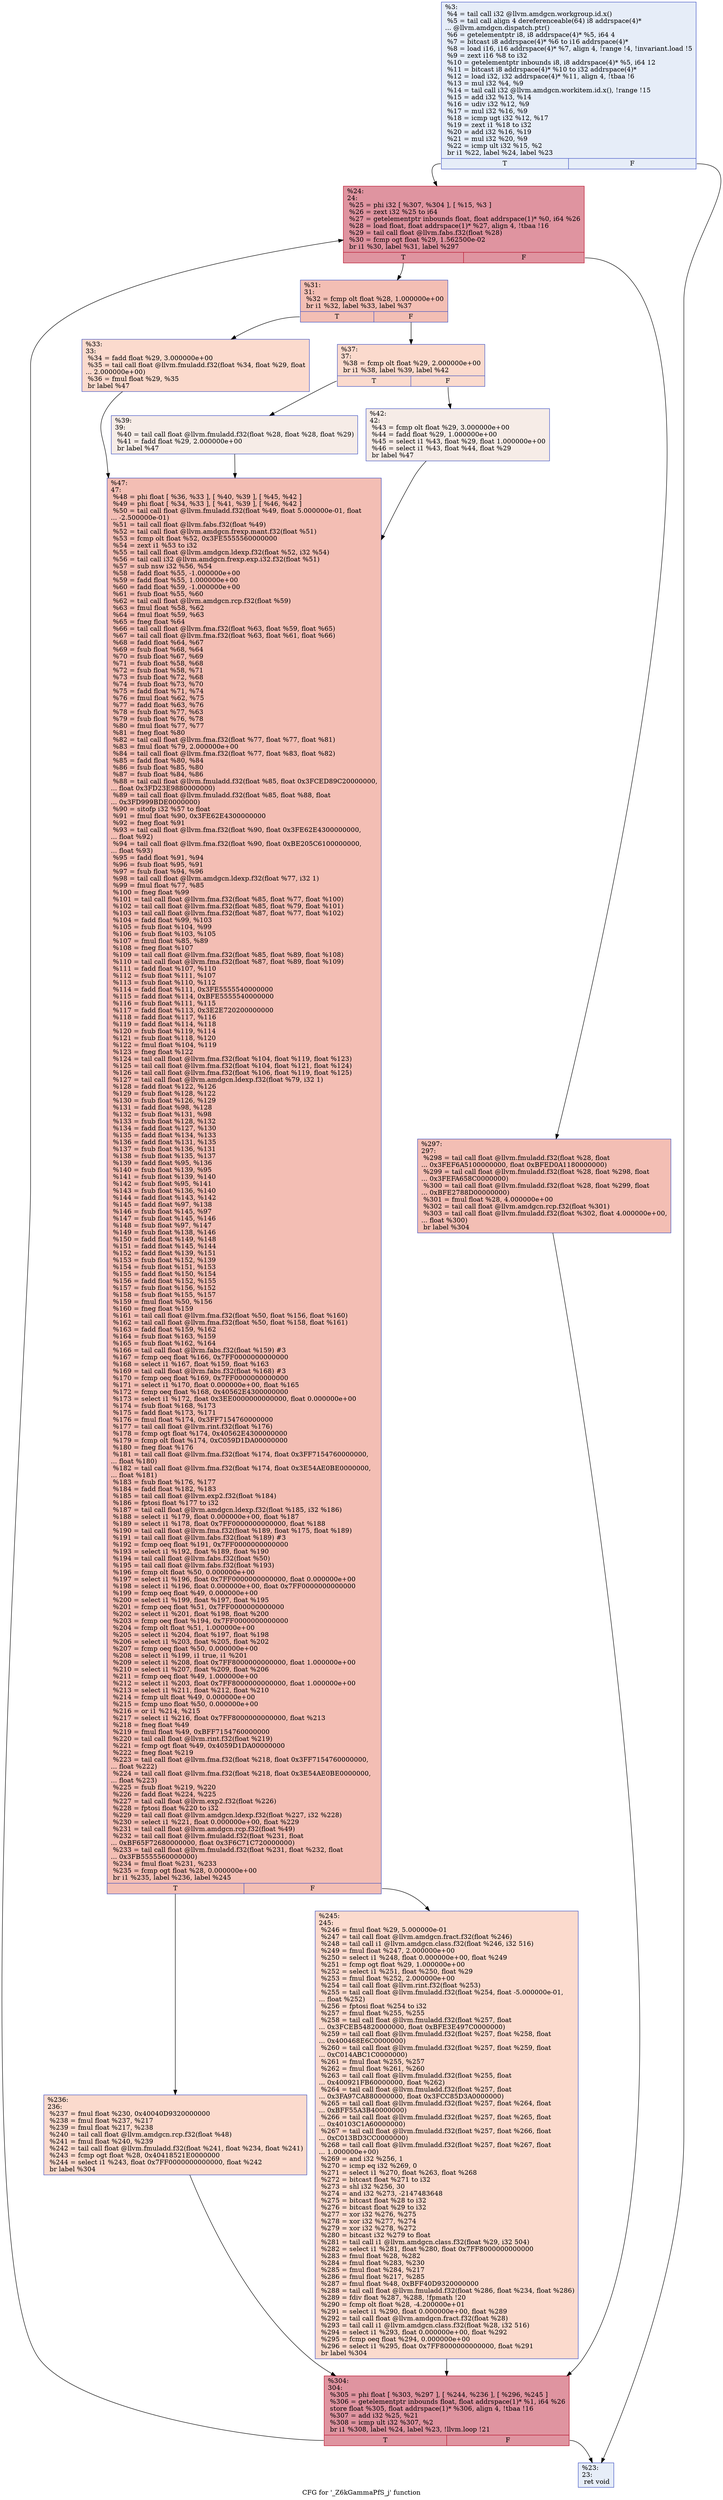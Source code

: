 digraph "CFG for '_Z6kGammaPfS_j' function" {
	label="CFG for '_Z6kGammaPfS_j' function";

	Node0x47453f0 [shape=record,color="#3d50c3ff", style=filled, fillcolor="#c7d7f070",label="{%3:\l  %4 = tail call i32 @llvm.amdgcn.workgroup.id.x()\l  %5 = tail call align 4 dereferenceable(64) i8 addrspace(4)*\l... @llvm.amdgcn.dispatch.ptr()\l  %6 = getelementptr i8, i8 addrspace(4)* %5, i64 4\l  %7 = bitcast i8 addrspace(4)* %6 to i16 addrspace(4)*\l  %8 = load i16, i16 addrspace(4)* %7, align 4, !range !4, !invariant.load !5\l  %9 = zext i16 %8 to i32\l  %10 = getelementptr inbounds i8, i8 addrspace(4)* %5, i64 12\l  %11 = bitcast i8 addrspace(4)* %10 to i32 addrspace(4)*\l  %12 = load i32, i32 addrspace(4)* %11, align 4, !tbaa !6\l  %13 = mul i32 %4, %9\l  %14 = tail call i32 @llvm.amdgcn.workitem.id.x(), !range !15\l  %15 = add i32 %13, %14\l  %16 = udiv i32 %12, %9\l  %17 = mul i32 %16, %9\l  %18 = icmp ugt i32 %12, %17\l  %19 = zext i1 %18 to i32\l  %20 = add i32 %16, %19\l  %21 = mul i32 %20, %9\l  %22 = icmp ult i32 %15, %2\l  br i1 %22, label %24, label %23\l|{<s0>T|<s1>F}}"];
	Node0x47453f0:s0 -> Node0x47479b0;
	Node0x47453f0:s1 -> Node0x4747a40;
	Node0x4747a40 [shape=record,color="#3d50c3ff", style=filled, fillcolor="#c7d7f070",label="{%23:\l23:                                               \l  ret void\l}"];
	Node0x47479b0 [shape=record,color="#b70d28ff", style=filled, fillcolor="#b70d2870",label="{%24:\l24:                                               \l  %25 = phi i32 [ %307, %304 ], [ %15, %3 ]\l  %26 = zext i32 %25 to i64\l  %27 = getelementptr inbounds float, float addrspace(1)* %0, i64 %26\l  %28 = load float, float addrspace(1)* %27, align 4, !tbaa !16\l  %29 = tail call float @llvm.fabs.f32(float %28)\l  %30 = fcmp ogt float %29, 1.562500e-02\l  br i1 %30, label %31, label %297\l|{<s0>T|<s1>F}}"];
	Node0x47479b0:s0 -> Node0x4748c60;
	Node0x47479b0:s1 -> Node0x4748cf0;
	Node0x4748c60 [shape=record,color="#3d50c3ff", style=filled, fillcolor="#e36c5570",label="{%31:\l31:                                               \l  %32 = fcmp olt float %28, 1.000000e+00\l  br i1 %32, label %33, label %37\l|{<s0>T|<s1>F}}"];
	Node0x4748c60:s0 -> Node0x47475f0;
	Node0x4748c60:s1 -> Node0x4747680;
	Node0x47475f0 [shape=record,color="#3d50c3ff", style=filled, fillcolor="#f7ac8e70",label="{%33:\l33:                                               \l  %34 = fadd float %29, 3.000000e+00\l  %35 = tail call float @llvm.fmuladd.f32(float %34, float %29, float\l... 2.000000e+00)\l  %36 = fmul float %29, %35\l  br label %47\l}"];
	Node0x47475f0 -> Node0x4749560;
	Node0x4747680 [shape=record,color="#3d50c3ff", style=filled, fillcolor="#f7ac8e70",label="{%37:\l37:                                               \l  %38 = fcmp olt float %29, 2.000000e+00\l  br i1 %38, label %39, label %42\l|{<s0>T|<s1>F}}"];
	Node0x4747680:s0 -> Node0x47496f0;
	Node0x4747680:s1 -> Node0x4749740;
	Node0x47496f0 [shape=record,color="#3d50c3ff", style=filled, fillcolor="#ead5c970",label="{%39:\l39:                                               \l  %40 = tail call float @llvm.fmuladd.f32(float %28, float %28, float %29)\l  %41 = fadd float %29, 2.000000e+00\l  br label %47\l}"];
	Node0x47496f0 -> Node0x4749560;
	Node0x4749740 [shape=record,color="#3d50c3ff", style=filled, fillcolor="#ead5c970",label="{%42:\l42:                                               \l  %43 = fcmp olt float %29, 3.000000e+00\l  %44 = fadd float %29, 1.000000e+00\l  %45 = select i1 %43, float %29, float 1.000000e+00\l  %46 = select i1 %43, float %44, float %29\l  br label %47\l}"];
	Node0x4749740 -> Node0x4749560;
	Node0x4749560 [shape=record,color="#3d50c3ff", style=filled, fillcolor="#e36c5570",label="{%47:\l47:                                               \l  %48 = phi float [ %36, %33 ], [ %40, %39 ], [ %45, %42 ]\l  %49 = phi float [ %34, %33 ], [ %41, %39 ], [ %46, %42 ]\l  %50 = tail call float @llvm.fmuladd.f32(float %49, float 5.000000e-01, float\l... -2.500000e-01)\l  %51 = tail call float @llvm.fabs.f32(float %49)\l  %52 = tail call float @llvm.amdgcn.frexp.mant.f32(float %51)\l  %53 = fcmp olt float %52, 0x3FE5555560000000\l  %54 = zext i1 %53 to i32\l  %55 = tail call float @llvm.amdgcn.ldexp.f32(float %52, i32 %54)\l  %56 = tail call i32 @llvm.amdgcn.frexp.exp.i32.f32(float %51)\l  %57 = sub nsw i32 %56, %54\l  %58 = fadd float %55, -1.000000e+00\l  %59 = fadd float %55, 1.000000e+00\l  %60 = fadd float %59, -1.000000e+00\l  %61 = fsub float %55, %60\l  %62 = tail call float @llvm.amdgcn.rcp.f32(float %59)\l  %63 = fmul float %58, %62\l  %64 = fmul float %59, %63\l  %65 = fneg float %64\l  %66 = tail call float @llvm.fma.f32(float %63, float %59, float %65)\l  %67 = tail call float @llvm.fma.f32(float %63, float %61, float %66)\l  %68 = fadd float %64, %67\l  %69 = fsub float %68, %64\l  %70 = fsub float %67, %69\l  %71 = fsub float %58, %68\l  %72 = fsub float %58, %71\l  %73 = fsub float %72, %68\l  %74 = fsub float %73, %70\l  %75 = fadd float %71, %74\l  %76 = fmul float %62, %75\l  %77 = fadd float %63, %76\l  %78 = fsub float %77, %63\l  %79 = fsub float %76, %78\l  %80 = fmul float %77, %77\l  %81 = fneg float %80\l  %82 = tail call float @llvm.fma.f32(float %77, float %77, float %81)\l  %83 = fmul float %79, 2.000000e+00\l  %84 = tail call float @llvm.fma.f32(float %77, float %83, float %82)\l  %85 = fadd float %80, %84\l  %86 = fsub float %85, %80\l  %87 = fsub float %84, %86\l  %88 = tail call float @llvm.fmuladd.f32(float %85, float 0x3FCED89C20000000,\l... float 0x3FD23E9880000000)\l  %89 = tail call float @llvm.fmuladd.f32(float %85, float %88, float\l... 0x3FD999BDE0000000)\l  %90 = sitofp i32 %57 to float\l  %91 = fmul float %90, 0x3FE62E4300000000\l  %92 = fneg float %91\l  %93 = tail call float @llvm.fma.f32(float %90, float 0x3FE62E4300000000,\l... float %92)\l  %94 = tail call float @llvm.fma.f32(float %90, float 0xBE205C6100000000,\l... float %93)\l  %95 = fadd float %91, %94\l  %96 = fsub float %95, %91\l  %97 = fsub float %94, %96\l  %98 = tail call float @llvm.amdgcn.ldexp.f32(float %77, i32 1)\l  %99 = fmul float %77, %85\l  %100 = fneg float %99\l  %101 = tail call float @llvm.fma.f32(float %85, float %77, float %100)\l  %102 = tail call float @llvm.fma.f32(float %85, float %79, float %101)\l  %103 = tail call float @llvm.fma.f32(float %87, float %77, float %102)\l  %104 = fadd float %99, %103\l  %105 = fsub float %104, %99\l  %106 = fsub float %103, %105\l  %107 = fmul float %85, %89\l  %108 = fneg float %107\l  %109 = tail call float @llvm.fma.f32(float %85, float %89, float %108)\l  %110 = tail call float @llvm.fma.f32(float %87, float %89, float %109)\l  %111 = fadd float %107, %110\l  %112 = fsub float %111, %107\l  %113 = fsub float %110, %112\l  %114 = fadd float %111, 0x3FE5555540000000\l  %115 = fadd float %114, 0xBFE5555540000000\l  %116 = fsub float %111, %115\l  %117 = fadd float %113, 0x3E2E720200000000\l  %118 = fadd float %117, %116\l  %119 = fadd float %114, %118\l  %120 = fsub float %119, %114\l  %121 = fsub float %118, %120\l  %122 = fmul float %104, %119\l  %123 = fneg float %122\l  %124 = tail call float @llvm.fma.f32(float %104, float %119, float %123)\l  %125 = tail call float @llvm.fma.f32(float %104, float %121, float %124)\l  %126 = tail call float @llvm.fma.f32(float %106, float %119, float %125)\l  %127 = tail call float @llvm.amdgcn.ldexp.f32(float %79, i32 1)\l  %128 = fadd float %122, %126\l  %129 = fsub float %128, %122\l  %130 = fsub float %126, %129\l  %131 = fadd float %98, %128\l  %132 = fsub float %131, %98\l  %133 = fsub float %128, %132\l  %134 = fadd float %127, %130\l  %135 = fadd float %134, %133\l  %136 = fadd float %131, %135\l  %137 = fsub float %136, %131\l  %138 = fsub float %135, %137\l  %139 = fadd float %95, %136\l  %140 = fsub float %139, %95\l  %141 = fsub float %139, %140\l  %142 = fsub float %95, %141\l  %143 = fsub float %136, %140\l  %144 = fadd float %143, %142\l  %145 = fadd float %97, %138\l  %146 = fsub float %145, %97\l  %147 = fsub float %145, %146\l  %148 = fsub float %97, %147\l  %149 = fsub float %138, %146\l  %150 = fadd float %149, %148\l  %151 = fadd float %145, %144\l  %152 = fadd float %139, %151\l  %153 = fsub float %152, %139\l  %154 = fsub float %151, %153\l  %155 = fadd float %150, %154\l  %156 = fadd float %152, %155\l  %157 = fsub float %156, %152\l  %158 = fsub float %155, %157\l  %159 = fmul float %50, %156\l  %160 = fneg float %159\l  %161 = tail call float @llvm.fma.f32(float %50, float %156, float %160)\l  %162 = tail call float @llvm.fma.f32(float %50, float %158, float %161)\l  %163 = fadd float %159, %162\l  %164 = fsub float %163, %159\l  %165 = fsub float %162, %164\l  %166 = tail call float @llvm.fabs.f32(float %159) #3\l  %167 = fcmp oeq float %166, 0x7FF0000000000000\l  %168 = select i1 %167, float %159, float %163\l  %169 = tail call float @llvm.fabs.f32(float %168) #3\l  %170 = fcmp oeq float %169, 0x7FF0000000000000\l  %171 = select i1 %170, float 0.000000e+00, float %165\l  %172 = fcmp oeq float %168, 0x40562E4300000000\l  %173 = select i1 %172, float 0x3EE0000000000000, float 0.000000e+00\l  %174 = fsub float %168, %173\l  %175 = fadd float %173, %171\l  %176 = fmul float %174, 0x3FF7154760000000\l  %177 = tail call float @llvm.rint.f32(float %176)\l  %178 = fcmp ogt float %174, 0x40562E4300000000\l  %179 = fcmp olt float %174, 0xC059D1DA00000000\l  %180 = fneg float %176\l  %181 = tail call float @llvm.fma.f32(float %174, float 0x3FF7154760000000,\l... float %180)\l  %182 = tail call float @llvm.fma.f32(float %174, float 0x3E54AE0BE0000000,\l... float %181)\l  %183 = fsub float %176, %177\l  %184 = fadd float %182, %183\l  %185 = tail call float @llvm.exp2.f32(float %184)\l  %186 = fptosi float %177 to i32\l  %187 = tail call float @llvm.amdgcn.ldexp.f32(float %185, i32 %186)\l  %188 = select i1 %179, float 0.000000e+00, float %187\l  %189 = select i1 %178, float 0x7FF0000000000000, float %188\l  %190 = tail call float @llvm.fma.f32(float %189, float %175, float %189)\l  %191 = tail call float @llvm.fabs.f32(float %189) #3\l  %192 = fcmp oeq float %191, 0x7FF0000000000000\l  %193 = select i1 %192, float %189, float %190\l  %194 = tail call float @llvm.fabs.f32(float %50)\l  %195 = tail call float @llvm.fabs.f32(float %193)\l  %196 = fcmp olt float %50, 0.000000e+00\l  %197 = select i1 %196, float 0x7FF0000000000000, float 0.000000e+00\l  %198 = select i1 %196, float 0.000000e+00, float 0x7FF0000000000000\l  %199 = fcmp oeq float %49, 0.000000e+00\l  %200 = select i1 %199, float %197, float %195\l  %201 = fcmp oeq float %51, 0x7FF0000000000000\l  %202 = select i1 %201, float %198, float %200\l  %203 = fcmp oeq float %194, 0x7FF0000000000000\l  %204 = fcmp olt float %51, 1.000000e+00\l  %205 = select i1 %204, float %197, float %198\l  %206 = select i1 %203, float %205, float %202\l  %207 = fcmp oeq float %50, 0.000000e+00\l  %208 = select i1 %199, i1 true, i1 %201\l  %209 = select i1 %208, float 0x7FF8000000000000, float 1.000000e+00\l  %210 = select i1 %207, float %209, float %206\l  %211 = fcmp oeq float %49, 1.000000e+00\l  %212 = select i1 %203, float 0x7FF8000000000000, float 1.000000e+00\l  %213 = select i1 %211, float %212, float %210\l  %214 = fcmp ult float %49, 0.000000e+00\l  %215 = fcmp uno float %50, 0.000000e+00\l  %216 = or i1 %214, %215\l  %217 = select i1 %216, float 0x7FF8000000000000, float %213\l  %218 = fneg float %49\l  %219 = fmul float %49, 0xBFF7154760000000\l  %220 = tail call float @llvm.rint.f32(float %219)\l  %221 = fcmp ogt float %49, 0x4059D1DA00000000\l  %222 = fneg float %219\l  %223 = tail call float @llvm.fma.f32(float %218, float 0x3FF7154760000000,\l... float %222)\l  %224 = tail call float @llvm.fma.f32(float %218, float 0x3E54AE0BE0000000,\l... float %223)\l  %225 = fsub float %219, %220\l  %226 = fadd float %224, %225\l  %227 = tail call float @llvm.exp2.f32(float %226)\l  %228 = fptosi float %220 to i32\l  %229 = tail call float @llvm.amdgcn.ldexp.f32(float %227, i32 %228)\l  %230 = select i1 %221, float 0.000000e+00, float %229\l  %231 = tail call float @llvm.amdgcn.rcp.f32(float %49)\l  %232 = tail call float @llvm.fmuladd.f32(float %231, float\l... 0xBF65F72680000000, float 0x3F6C71C720000000)\l  %233 = tail call float @llvm.fmuladd.f32(float %231, float %232, float\l... 0x3FB5555560000000)\l  %234 = fmul float %231, %233\l  %235 = fcmp ogt float %28, 0.000000e+00\l  br i1 %235, label %236, label %245\l|{<s0>T|<s1>F}}"];
	Node0x4749560:s0 -> Node0x4753640;
	Node0x4749560:s1 -> Node0x4753690;
	Node0x4753640 [shape=record,color="#3d50c3ff", style=filled, fillcolor="#f7ac8e70",label="{%236:\l236:                                              \l  %237 = fmul float %230, 0x40040D9320000000\l  %238 = fmul float %237, %217\l  %239 = fmul float %217, %238\l  %240 = tail call float @llvm.amdgcn.rcp.f32(float %48)\l  %241 = fmul float %240, %239\l  %242 = tail call float @llvm.fmuladd.f32(float %241, float %234, float %241)\l  %243 = fcmp ogt float %28, 0x40418521E0000000\l  %244 = select i1 %243, float 0x7FF0000000000000, float %242\l  br label %304\l}"];
	Node0x4753640 -> Node0x4747bd0;
	Node0x4753690 [shape=record,color="#3d50c3ff", style=filled, fillcolor="#f7ac8e70",label="{%245:\l245:                                              \l  %246 = fmul float %29, 5.000000e-01\l  %247 = tail call float @llvm.amdgcn.fract.f32(float %246)\l  %248 = tail call i1 @llvm.amdgcn.class.f32(float %246, i32 516)\l  %249 = fmul float %247, 2.000000e+00\l  %250 = select i1 %248, float 0.000000e+00, float %249\l  %251 = fcmp ogt float %29, 1.000000e+00\l  %252 = select i1 %251, float %250, float %29\l  %253 = fmul float %252, 2.000000e+00\l  %254 = tail call float @llvm.rint.f32(float %253)\l  %255 = tail call float @llvm.fmuladd.f32(float %254, float -5.000000e-01,\l... float %252)\l  %256 = fptosi float %254 to i32\l  %257 = fmul float %255, %255\l  %258 = tail call float @llvm.fmuladd.f32(float %257, float\l... 0x3FCEB54820000000, float 0xBFE3E497C0000000)\l  %259 = tail call float @llvm.fmuladd.f32(float %257, float %258, float\l... 0x400468E6C0000000)\l  %260 = tail call float @llvm.fmuladd.f32(float %257, float %259, float\l... 0xC014ABC1C0000000)\l  %261 = fmul float %255, %257\l  %262 = fmul float %261, %260\l  %263 = tail call float @llvm.fmuladd.f32(float %255, float\l... 0x400921FB60000000, float %262)\l  %264 = tail call float @llvm.fmuladd.f32(float %257, float\l... 0x3FA97CA880000000, float 0x3FCC85D3A0000000)\l  %265 = tail call float @llvm.fmuladd.f32(float %257, float %264, float\l... 0xBFF55A3B40000000)\l  %266 = tail call float @llvm.fmuladd.f32(float %257, float %265, float\l... 0x40103C1A60000000)\l  %267 = tail call float @llvm.fmuladd.f32(float %257, float %266, float\l... 0xC013BD3CC0000000)\l  %268 = tail call float @llvm.fmuladd.f32(float %257, float %267, float\l... 1.000000e+00)\l  %269 = and i32 %256, 1\l  %270 = icmp eq i32 %269, 0\l  %271 = select i1 %270, float %263, float %268\l  %272 = bitcast float %271 to i32\l  %273 = shl i32 %256, 30\l  %274 = and i32 %273, -2147483648\l  %275 = bitcast float %28 to i32\l  %276 = bitcast float %29 to i32\l  %277 = xor i32 %276, %275\l  %278 = xor i32 %277, %274\l  %279 = xor i32 %278, %272\l  %280 = bitcast i32 %279 to float\l  %281 = tail call i1 @llvm.amdgcn.class.f32(float %29, i32 504)\l  %282 = select i1 %281, float %280, float 0x7FF8000000000000\l  %283 = fmul float %28, %282\l  %284 = fmul float %283, %230\l  %285 = fmul float %284, %217\l  %286 = fmul float %217, %285\l  %287 = fmul float %48, 0xBFF40D9320000000\l  %288 = tail call float @llvm.fmuladd.f32(float %286, float %234, float %286)\l  %289 = fdiv float %287, %288, !fpmath !20\l  %290 = fcmp olt float %28, -4.200000e+01\l  %291 = select i1 %290, float 0.000000e+00, float %289\l  %292 = tail call float @llvm.amdgcn.fract.f32(float %28)\l  %293 = tail call i1 @llvm.amdgcn.class.f32(float %28, i32 516)\l  %294 = select i1 %293, float 0.000000e+00, float %292\l  %295 = fcmp oeq float %294, 0.000000e+00\l  %296 = select i1 %295, float 0x7FF8000000000000, float %291\l  br label %304\l}"];
	Node0x4753690 -> Node0x4747bd0;
	Node0x4748cf0 [shape=record,color="#3d50c3ff", style=filled, fillcolor="#e36c5570",label="{%297:\l297:                                              \l  %298 = tail call float @llvm.fmuladd.f32(float %28, float\l... 0x3FEF6A5100000000, float 0xBFED0A1180000000)\l  %299 = tail call float @llvm.fmuladd.f32(float %28, float %298, float\l... 0x3FEFA658C0000000)\l  %300 = tail call float @llvm.fmuladd.f32(float %28, float %299, float\l... 0xBFE2788D00000000)\l  %301 = fmul float %28, 4.000000e+00\l  %302 = tail call float @llvm.amdgcn.rcp.f32(float %301)\l  %303 = tail call float @llvm.fmuladd.f32(float %302, float 4.000000e+00,\l... float %300)\l  br label %304\l}"];
	Node0x4748cf0 -> Node0x4747bd0;
	Node0x4747bd0 [shape=record,color="#b70d28ff", style=filled, fillcolor="#b70d2870",label="{%304:\l304:                                              \l  %305 = phi float [ %303, %297 ], [ %244, %236 ], [ %296, %245 ]\l  %306 = getelementptr inbounds float, float addrspace(1)* %1, i64 %26\l  store float %305, float addrspace(1)* %306, align 4, !tbaa !16\l  %307 = add i32 %25, %21\l  %308 = icmp ult i32 %307, %2\l  br i1 %308, label %24, label %23, !llvm.loop !21\l|{<s0>T|<s1>F}}"];
	Node0x4747bd0:s0 -> Node0x47479b0;
	Node0x4747bd0:s1 -> Node0x4747a40;
}
